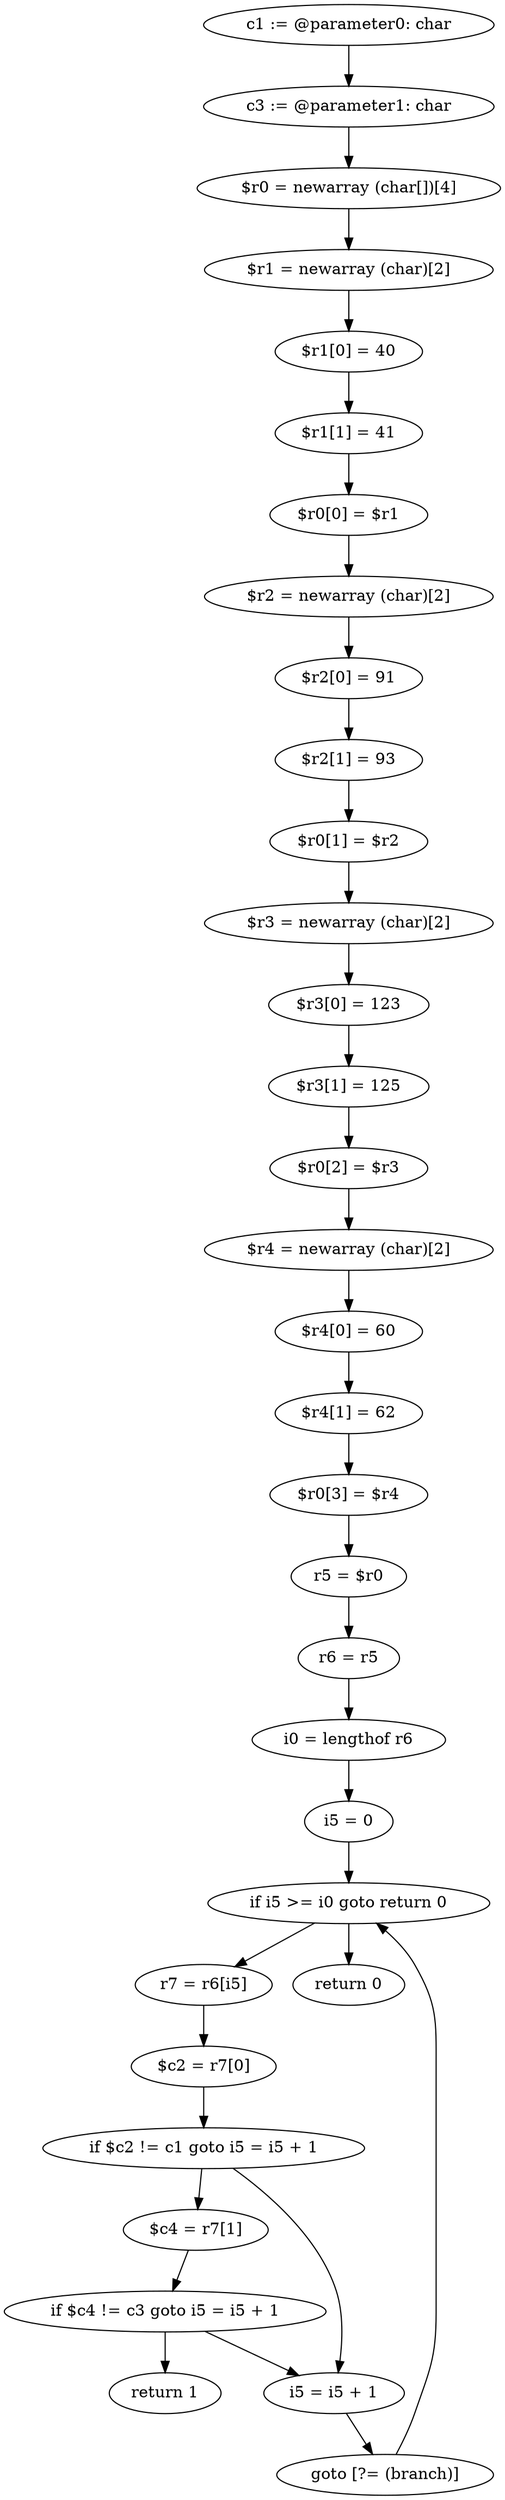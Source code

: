 digraph "unitGraph" {
    "c1 := @parameter0: char"
    "c3 := @parameter1: char"
    "$r0 = newarray (char[])[4]"
    "$r1 = newarray (char)[2]"
    "$r1[0] = 40"
    "$r1[1] = 41"
    "$r0[0] = $r1"
    "$r2 = newarray (char)[2]"
    "$r2[0] = 91"
    "$r2[1] = 93"
    "$r0[1] = $r2"
    "$r3 = newarray (char)[2]"
    "$r3[0] = 123"
    "$r3[1] = 125"
    "$r0[2] = $r3"
    "$r4 = newarray (char)[2]"
    "$r4[0] = 60"
    "$r4[1] = 62"
    "$r0[3] = $r4"
    "r5 = $r0"
    "r6 = r5"
    "i0 = lengthof r6"
    "i5 = 0"
    "if i5 >= i0 goto return 0"
    "r7 = r6[i5]"
    "$c2 = r7[0]"
    "if $c2 != c1 goto i5 = i5 + 1"
    "$c4 = r7[1]"
    "if $c4 != c3 goto i5 = i5 + 1"
    "return 1"
    "i5 = i5 + 1"
    "goto [?= (branch)]"
    "return 0"
    "c1 := @parameter0: char"->"c3 := @parameter1: char";
    "c3 := @parameter1: char"->"$r0 = newarray (char[])[4]";
    "$r0 = newarray (char[])[4]"->"$r1 = newarray (char)[2]";
    "$r1 = newarray (char)[2]"->"$r1[0] = 40";
    "$r1[0] = 40"->"$r1[1] = 41";
    "$r1[1] = 41"->"$r0[0] = $r1";
    "$r0[0] = $r1"->"$r2 = newarray (char)[2]";
    "$r2 = newarray (char)[2]"->"$r2[0] = 91";
    "$r2[0] = 91"->"$r2[1] = 93";
    "$r2[1] = 93"->"$r0[1] = $r2";
    "$r0[1] = $r2"->"$r3 = newarray (char)[2]";
    "$r3 = newarray (char)[2]"->"$r3[0] = 123";
    "$r3[0] = 123"->"$r3[1] = 125";
    "$r3[1] = 125"->"$r0[2] = $r3";
    "$r0[2] = $r3"->"$r4 = newarray (char)[2]";
    "$r4 = newarray (char)[2]"->"$r4[0] = 60";
    "$r4[0] = 60"->"$r4[1] = 62";
    "$r4[1] = 62"->"$r0[3] = $r4";
    "$r0[3] = $r4"->"r5 = $r0";
    "r5 = $r0"->"r6 = r5";
    "r6 = r5"->"i0 = lengthof r6";
    "i0 = lengthof r6"->"i5 = 0";
    "i5 = 0"->"if i5 >= i0 goto return 0";
    "if i5 >= i0 goto return 0"->"r7 = r6[i5]";
    "if i5 >= i0 goto return 0"->"return 0";
    "r7 = r6[i5]"->"$c2 = r7[0]";
    "$c2 = r7[0]"->"if $c2 != c1 goto i5 = i5 + 1";
    "if $c2 != c1 goto i5 = i5 + 1"->"$c4 = r7[1]";
    "if $c2 != c1 goto i5 = i5 + 1"->"i5 = i5 + 1";
    "$c4 = r7[1]"->"if $c4 != c3 goto i5 = i5 + 1";
    "if $c4 != c3 goto i5 = i5 + 1"->"return 1";
    "if $c4 != c3 goto i5 = i5 + 1"->"i5 = i5 + 1";
    "i5 = i5 + 1"->"goto [?= (branch)]";
    "goto [?= (branch)]"->"if i5 >= i0 goto return 0";
}
